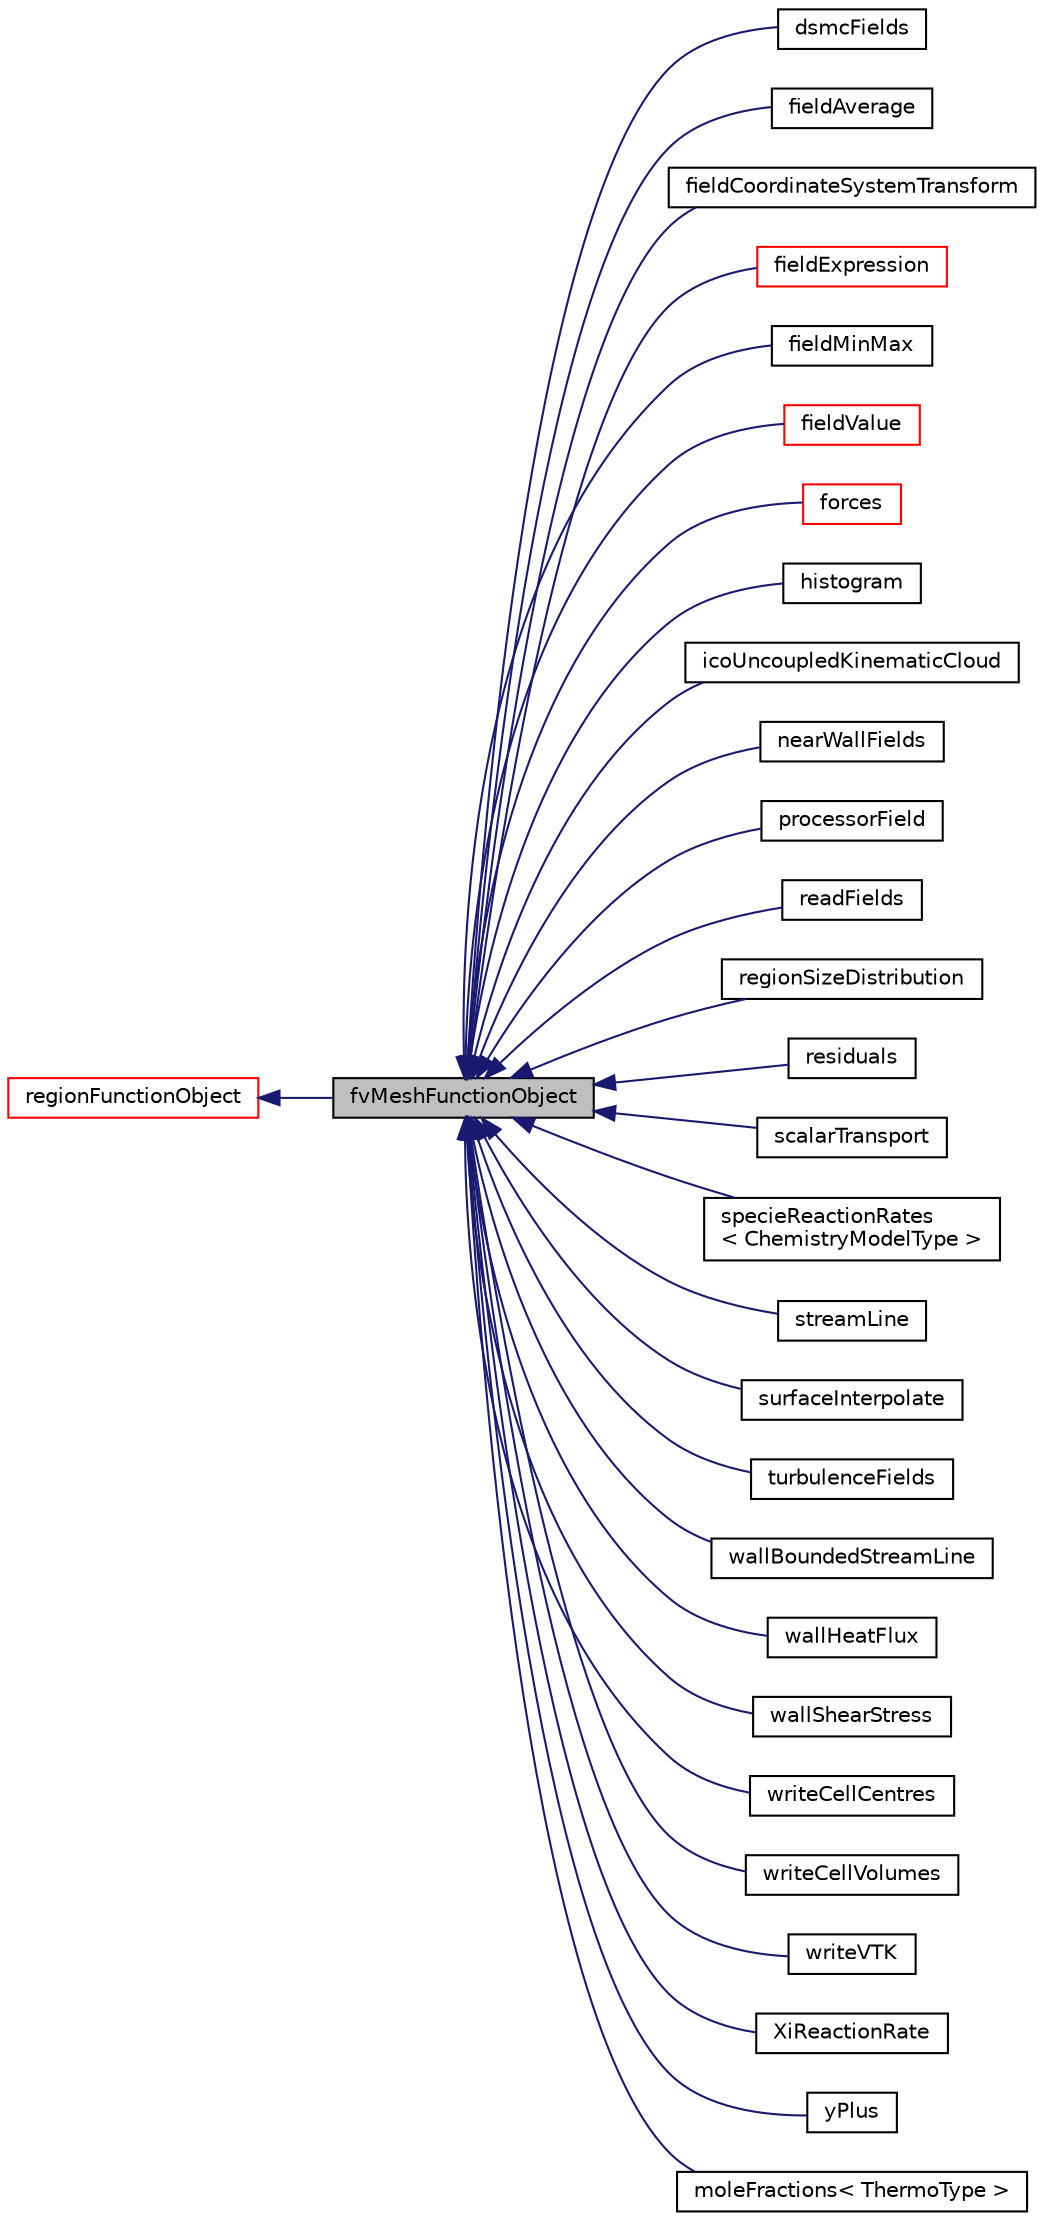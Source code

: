digraph "fvMeshFunctionObject"
{
  bgcolor="transparent";
  edge [fontname="Helvetica",fontsize="10",labelfontname="Helvetica",labelfontsize="10"];
  node [fontname="Helvetica",fontsize="10",shape=record];
  rankdir="LR";
  Node0 [label="fvMeshFunctionObject",height=0.2,width=0.4,color="black", fillcolor="grey75", style="filled", fontcolor="black"];
  Node1 -> Node0 [dir="back",color="midnightblue",fontsize="10",style="solid",fontname="Helvetica"];
  Node1 [label="regionFunctionObject",height=0.2,width=0.4,color="red",URL="$a27233.html",tooltip="Specialization of Foam::functionObject for a region and providing a reference to the region Foam::obj..."];
  Node0 -> Node3 [dir="back",color="midnightblue",fontsize="10",style="solid",fontname="Helvetica"];
  Node3 [label="dsmcFields",height=0.2,width=0.4,color="black",URL="$a24373.html",tooltip="Calculate intensive fields: "];
  Node0 -> Node4 [dir="back",color="midnightblue",fontsize="10",style="solid",fontname="Helvetica"];
  Node4 [label="fieldAverage",height=0.2,width=0.4,color="black",URL="$a24157.html",tooltip="Calculates average quantities for a user-specified selection of volumetric and surface fields..."];
  Node0 -> Node5 [dir="back",color="midnightblue",fontsize="10",style="solid",fontname="Helvetica"];
  Node5 [label="fieldCoordinateSystemTransform",height=0.2,width=0.4,color="black",URL="$a24165.html",tooltip="Transforms a user-specified selection of fields from global Cartesian co-ordinates to a local co-ordi..."];
  Node0 -> Node6 [dir="back",color="midnightblue",fontsize="10",style="solid",fontname="Helvetica"];
  Node6 [label="fieldExpression",height=0.2,width=0.4,color="red",URL="$a24169.html"];
  Node0 -> Node24 [dir="back",color="midnightblue",fontsize="10",style="solid",fontname="Helvetica"];
  Node24 [label="fieldMinMax",height=0.2,width=0.4,color="black",URL="$a24173.html",tooltip="Calculates the value and location of scalar minimim and maximum for a list of user-specified fields..."];
  Node0 -> Node25 [dir="back",color="midnightblue",fontsize="10",style="solid",fontname="Helvetica"];
  Node25 [label="fieldValue",height=0.2,width=0.4,color="red",URL="$a24177.html"];
  Node0 -> Node28 [dir="back",color="midnightblue",fontsize="10",style="solid",fontname="Helvetica"];
  Node28 [label="forces",height=0.2,width=0.4,color="red",URL="$a24365.html",tooltip="Calculates the forces and moments by integrating the pressure and skin-friction forces over a given l..."];
  Node0 -> Node30 [dir="back",color="midnightblue",fontsize="10",style="solid",fontname="Helvetica"];
  Node30 [label="histogram",height=0.2,width=0.4,color="black",URL="$a24201.html",tooltip="Write the volume-weighted histogram of a volScalarField. "];
  Node0 -> Node31 [dir="back",color="midnightblue",fontsize="10",style="solid",fontname="Helvetica"];
  Node31 [label="icoUncoupledKinematicCloud",height=0.2,width=0.4,color="black",URL="$a24377.html",tooltip="This functionObject tracks a uncoupled kinematic particle cloud in the specified velocity field of an..."];
  Node0 -> Node32 [dir="back",color="midnightblue",fontsize="10",style="solid",fontname="Helvetica"];
  Node32 [label="nearWallFields",height=0.2,width=0.4,color="black",URL="$a24233.html",tooltip="Samples near-patch volume fields. "];
  Node0 -> Node33 [dir="back",color="midnightblue",fontsize="10",style="solid",fontname="Helvetica"];
  Node33 [label="processorField",height=0.2,width=0.4,color="black",URL="$a24245.html",tooltip="Writes a scalar field whose value is the local processor ID. The output field name is &#39;processorID&#39;..."];
  Node0 -> Node34 [dir="back",color="midnightblue",fontsize="10",style="solid",fontname="Helvetica"];
  Node34 [label="readFields",height=0.2,width=0.4,color="black",URL="$a24257.html",tooltip="Reads fields from the time directories and adds them to the mesh database for further post-processing..."];
  Node0 -> Node35 [dir="back",color="midnightblue",fontsize="10",style="solid",fontname="Helvetica"];
  Node35 [label="regionSizeDistribution",height=0.2,width=0.4,color="black",URL="$a24265.html",tooltip="Creates a size distribution via interrogating a continuous phase fraction field. "];
  Node0 -> Node36 [dir="back",color="midnightblue",fontsize="10",style="solid",fontname="Helvetica"];
  Node36 [label="residuals",height=0.2,width=0.4,color="black",URL="$a24397.html",tooltip="Writes out the initial residual for specified fields. "];
  Node0 -> Node37 [dir="back",color="midnightblue",fontsize="10",style="solid",fontname="Helvetica"];
  Node37 [label="scalarTransport",height=0.2,width=0.4,color="black",URL="$a24381.html",tooltip="Evolves a passive scalar transport equation. "];
  Node0 -> Node38 [dir="back",color="midnightblue",fontsize="10",style="solid",fontname="Helvetica"];
  Node38 [label="specieReactionRates\l\< ChemistryModelType \>",height=0.2,width=0.4,color="black",URL="$a31153.html",tooltip="Writes the domain averaged reaction rates for each specie for each reaction into the file <timeDir>/s..."];
  Node0 -> Node39 [dir="back",color="midnightblue",fontsize="10",style="solid",fontname="Helvetica"];
  Node39 [label="streamLine",height=0.2,width=0.4,color="black",URL="$a24273.html",tooltip="Generates streamline data by sampling a set of user-specified fields along a particle track..."];
  Node0 -> Node40 [dir="back",color="midnightblue",fontsize="10",style="solid",fontname="Helvetica"];
  Node40 [label="surfaceInterpolate",height=0.2,width=0.4,color="black",URL="$a24293.html"];
  Node0 -> Node41 [dir="back",color="midnightblue",fontsize="10",style="solid",fontname="Helvetica"];
  Node41 [label="turbulenceFields",height=0.2,width=0.4,color="black",URL="$a24297.html",tooltip="Stores turbulence fields on the mesh database for further manipulation. "];
  Node0 -> Node42 [dir="back",color="midnightblue",fontsize="10",style="solid",fontname="Helvetica"];
  Node42 [label="wallBoundedStreamLine",height=0.2,width=0.4,color="black",URL="$a24317.html",tooltip="Generates streamline data by sampling a set of user-specified fields along a particle track..."];
  Node0 -> Node43 [dir="back",color="midnightblue",fontsize="10",style="solid",fontname="Helvetica"];
  Node43 [label="wallHeatFlux",height=0.2,width=0.4,color="black",URL="$a24337.html",tooltip="Calculates and write the heat-flux at wall patches as the volScalarField field &#39;wallHeatFlux&#39;. "];
  Node0 -> Node44 [dir="back",color="midnightblue",fontsize="10",style="solid",fontname="Helvetica"];
  Node44 [label="wallShearStress",height=0.2,width=0.4,color="black",URL="$a24341.html",tooltip="Calculates and write the shear-stress at wall patches as the volVectorField field &#39;wallShearStress&#39;..."];
  Node0 -> Node45 [dir="back",color="midnightblue",fontsize="10",style="solid",fontname="Helvetica"];
  Node45 [label="writeCellCentres",height=0.2,width=0.4,color="black",URL="$a24345.html",tooltip="Writes the cell-centres volVectorField and the three component fields as volScalarFields. "];
  Node0 -> Node46 [dir="back",color="midnightblue",fontsize="10",style="solid",fontname="Helvetica"];
  Node46 [label="writeCellVolumes",height=0.2,width=0.4,color="black",URL="$a24349.html",tooltip="Writes the cell-volumes volScalarField. "];
  Node0 -> Node47 [dir="back",color="midnightblue",fontsize="10",style="solid",fontname="Helvetica"];
  Node47 [label="writeVTK",height=0.2,width=0.4,color="black",URL="$a32817.html",tooltip="This functionObject writes objects registered to the database in VTK format using the foamToVTK libra..."];
  Node0 -> Node48 [dir="back",color="midnightblue",fontsize="10",style="solid",fontname="Helvetica"];
  Node48 [label="XiReactionRate",height=0.2,width=0.4,color="black",URL="$a24353.html",tooltip="Writes the turbulent flame-speed and reaction-rate volScalarFields for the Xi-based combustion models..."];
  Node0 -> Node49 [dir="back",color="midnightblue",fontsize="10",style="solid",fontname="Helvetica"];
  Node49 [label="yPlus",height=0.2,width=0.4,color="black",URL="$a24357.html",tooltip="Evaluates and outputs turbulence y+ for models. Values written to time directories as field &#39;yPlus&#39;..."];
  Node0 -> Node50 [dir="back",color="midnightblue",fontsize="10",style="solid",fontname="Helvetica"];
  Node50 [label="moleFractions\< ThermoType \>",height=0.2,width=0.4,color="black",URL="$a31461.html",tooltip="This function object calculates mole-fraction fields from the mass-fraction fields of the psi/rhoReac..."];
}
